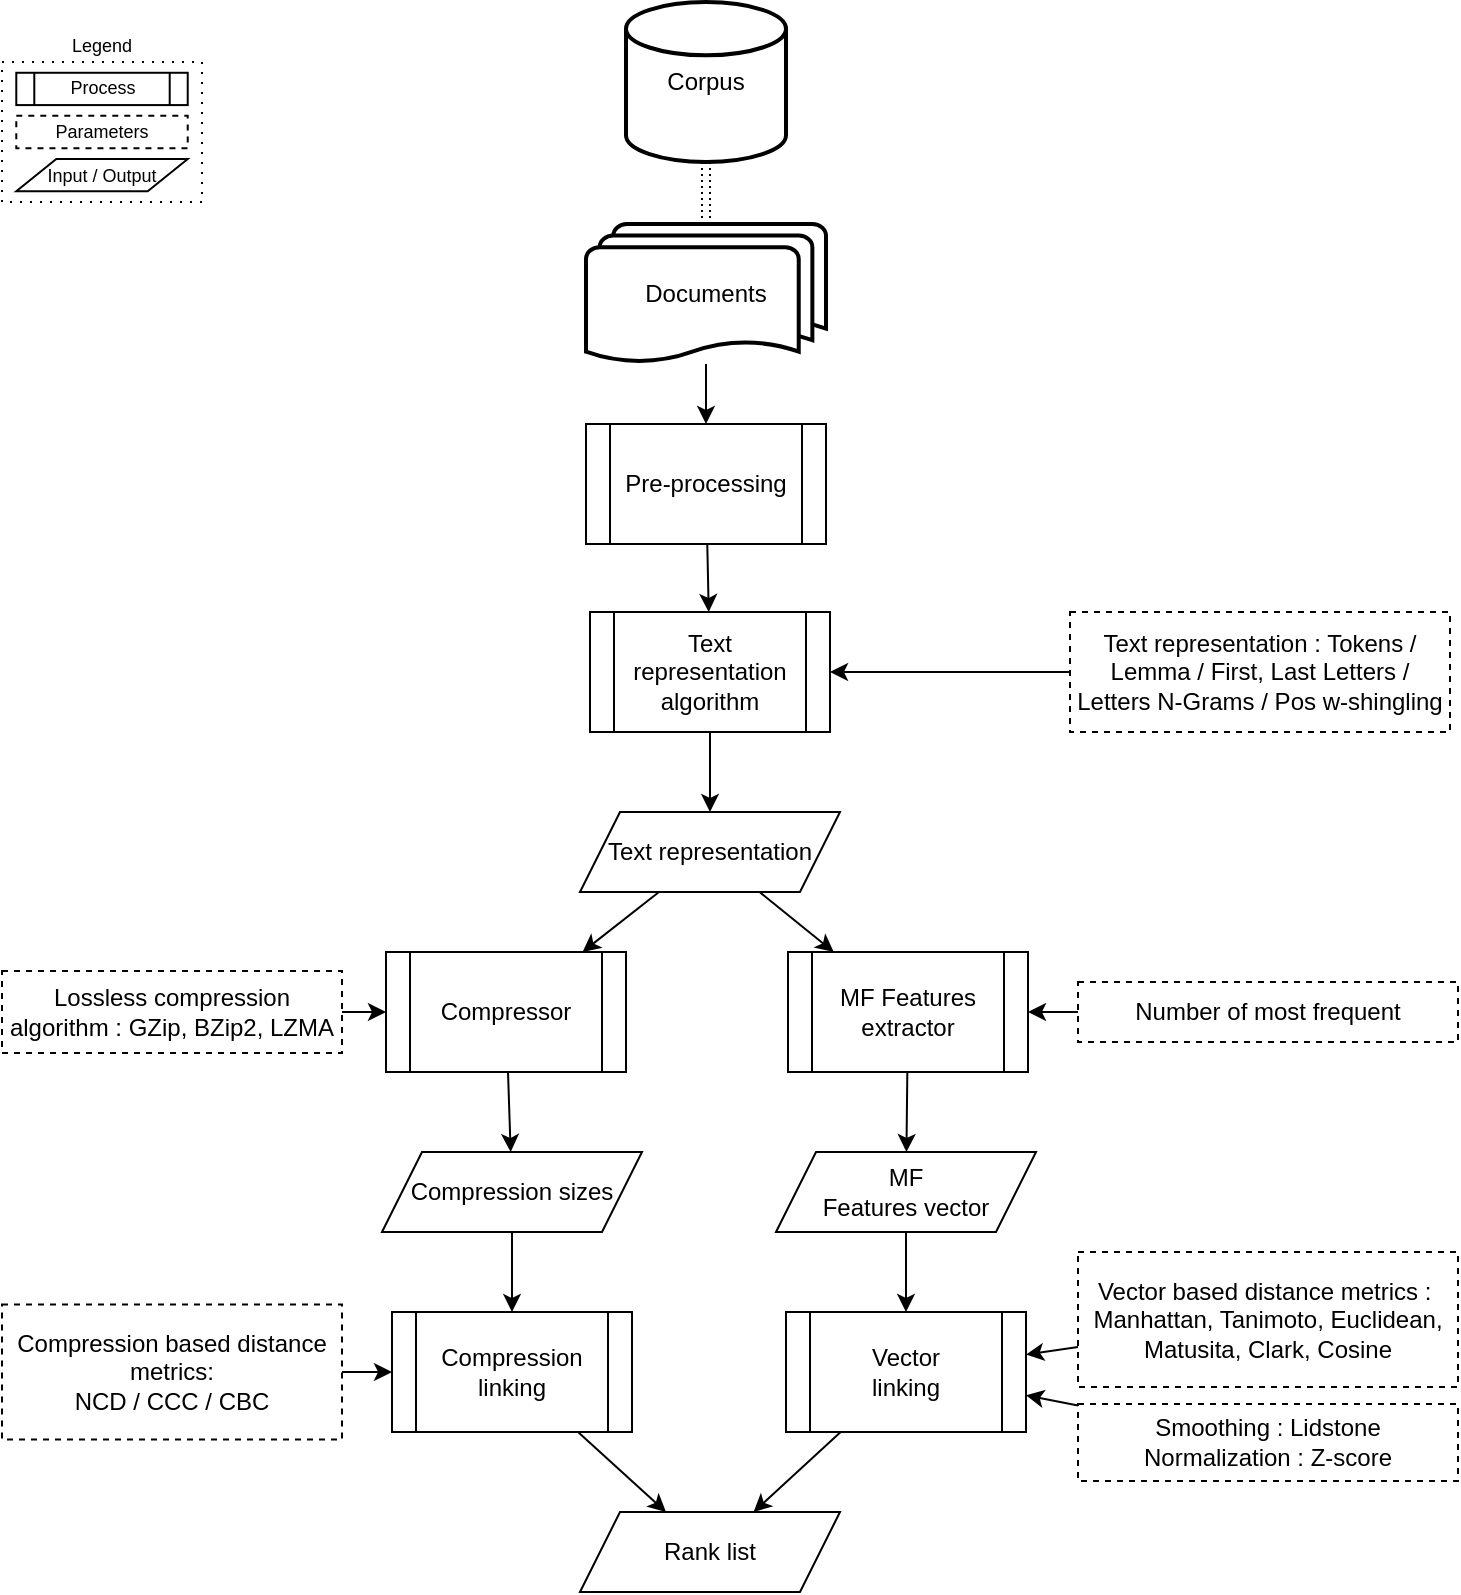 <mxfile version="13.9.9" type="device" pages="3"><diagram id="dd3_kmA8XmvSNH9N6IhY" name="rank_lists"><mxGraphModel dx="1422" dy="862" grid="1" gridSize="10" guides="1" tooltips="1" connect="1" arrows="1" fold="1" page="1" pageScale="1" pageWidth="1169" pageHeight="827" math="0" shadow="0"><root><mxCell id="2TC4hERNyWETyw8ESjrW-0"/><mxCell id="2TC4hERNyWETyw8ESjrW-1" parent="2TC4hERNyWETyw8ESjrW-0"/><mxCell id="2TC4hERNyWETyw8ESjrW-2" value="Documents" style="strokeWidth=2;html=1;shape=mxgraph.flowchart.multi-document;whiteSpace=wrap;" parent="2TC4hERNyWETyw8ESjrW-1" vertex="1"><mxGeometry x="342" y="121" width="120" height="70" as="geometry"/></mxCell><mxCell id="2TC4hERNyWETyw8ESjrW-3" value="Corpus" style="strokeWidth=2;html=1;shape=mxgraph.flowchart.database;whiteSpace=wrap;" parent="2TC4hERNyWETyw8ESjrW-1" vertex="1"><mxGeometry x="362" y="10" width="80" height="80" as="geometry"/></mxCell><mxCell id="2TC4hERNyWETyw8ESjrW-4" value="&lt;span&gt;Rank list&lt;/span&gt;" style="shape=parallelogram;perimeter=parallelogramPerimeter;whiteSpace=wrap;html=1;fixedSize=1;" parent="2TC4hERNyWETyw8ESjrW-1" vertex="1"><mxGeometry x="339" y="765" width="130" height="40" as="geometry"/></mxCell><mxCell id="2TC4hERNyWETyw8ESjrW-5" value="MF&lt;br&gt;Features vector" style="shape=parallelogram;perimeter=parallelogramPerimeter;whiteSpace=wrap;html=1;fixedSize=1;" parent="2TC4hERNyWETyw8ESjrW-1" vertex="1"><mxGeometry x="437" y="585" width="130" height="40" as="geometry"/></mxCell><mxCell id="2TC4hERNyWETyw8ESjrW-6" value="Vector&lt;br&gt;linking" style="shape=process;whiteSpace=wrap;html=1;backgroundOutline=1;" parent="2TC4hERNyWETyw8ESjrW-1" vertex="1"><mxGeometry x="442" y="665" width="120" height="60" as="geometry"/></mxCell><mxCell id="2TC4hERNyWETyw8ESjrW-7" value="" style="endArrow=classic;startArrow=classic;html=1;dashed=1;dashPattern=1 2;shape=link;" parent="2TC4hERNyWETyw8ESjrW-1" source="2TC4hERNyWETyw8ESjrW-3" target="2TC4hERNyWETyw8ESjrW-2" edge="1"><mxGeometry x="50" y="50" width="50" height="50" as="geometry"><mxPoint x="60" y="220" as="sourcePoint"/><mxPoint x="110" y="170" as="targetPoint"/></mxGeometry></mxCell><mxCell id="2TC4hERNyWETyw8ESjrW-8" value="" style="endArrow=classic;html=1;" parent="2TC4hERNyWETyw8ESjrW-1" source="2TC4hERNyWETyw8ESjrW-5" target="2TC4hERNyWETyw8ESjrW-6" edge="1"><mxGeometry x="48" y="295" width="50" height="50" as="geometry"><mxPoint x="168" y="745" as="sourcePoint"/><mxPoint x="218" y="695" as="targetPoint"/></mxGeometry></mxCell><mxCell id="2TC4hERNyWETyw8ESjrW-9" value="" style="endArrow=classic;html=1;" parent="2TC4hERNyWETyw8ESjrW-1" source="2TC4hERNyWETyw8ESjrW-6" target="2TC4hERNyWETyw8ESjrW-4" edge="1"><mxGeometry x="48" y="295" width="50" height="50" as="geometry"><mxPoint x="208" y="835" as="sourcePoint"/><mxPoint x="258" y="785" as="targetPoint"/></mxGeometry></mxCell><mxCell id="2TC4hERNyWETyw8ESjrW-10" value="Compression linking" style="shape=process;whiteSpace=wrap;html=1;backgroundOutline=1;" parent="2TC4hERNyWETyw8ESjrW-1" vertex="1"><mxGeometry x="245" y="665" width="120" height="60" as="geometry"/></mxCell><mxCell id="2TC4hERNyWETyw8ESjrW-11" value="" style="endArrow=classic;html=1;" parent="2TC4hERNyWETyw8ESjrW-1" source="2TC4hERNyWETyw8ESjrW-10" target="2TC4hERNyWETyw8ESjrW-4" edge="1"><mxGeometry x="48" y="295" width="50" height="50" as="geometry"><mxPoint x="208" y="845" as="sourcePoint"/><mxPoint x="258" y="795" as="targetPoint"/></mxGeometry></mxCell><mxCell id="2TC4hERNyWETyw8ESjrW-12" value="Vector based distance metrics :&amp;nbsp;&lt;br&gt;Manhattan, Tanimoto, Euclidean, Matusita, Clark, Cosine" style="text;html=1;fillColor=none;align=center;verticalAlign=middle;whiteSpace=wrap;rounded=0;dashed=1;strokeColor=#000000;" parent="2TC4hERNyWETyw8ESjrW-1" vertex="1"><mxGeometry x="588" y="635" width="190" height="67.5" as="geometry"/></mxCell><mxCell id="2TC4hERNyWETyw8ESjrW-13" value="" style="endArrow=classic;html=1;" parent="2TC4hERNyWETyw8ESjrW-1" source="2TC4hERNyWETyw8ESjrW-12" target="2TC4hERNyWETyw8ESjrW-6" edge="1"><mxGeometry x="48" y="295" width="50" height="50" as="geometry"><mxPoint x="608" y="724" as="sourcePoint"/><mxPoint x="588" y="745" as="targetPoint"/></mxGeometry></mxCell><mxCell id="2TC4hERNyWETyw8ESjrW-14" value="Compression based distance metrics:&lt;br&gt;NCD / CCC / CBC" style="text;html=1;fillColor=none;align=center;verticalAlign=middle;whiteSpace=wrap;rounded=0;dashed=1;strokeColor=#000000;" parent="2TC4hERNyWETyw8ESjrW-1" vertex="1"><mxGeometry x="50" y="661.25" width="170" height="67.5" as="geometry"/></mxCell><mxCell id="2TC4hERNyWETyw8ESjrW-15" value="" style="endArrow=classic;html=1;" parent="2TC4hERNyWETyw8ESjrW-1" source="2TC4hERNyWETyw8ESjrW-14" target="2TC4hERNyWETyw8ESjrW-10" edge="1"><mxGeometry x="48" y="295" width="50" height="50" as="geometry"><mxPoint x="228" y="745" as="sourcePoint"/><mxPoint x="278" y="695" as="targetPoint"/></mxGeometry></mxCell><mxCell id="2TC4hERNyWETyw8ESjrW-16" value="Compression sizes" style="shape=parallelogram;perimeter=parallelogramPerimeter;whiteSpace=wrap;html=1;fixedSize=1;" parent="2TC4hERNyWETyw8ESjrW-1" vertex="1"><mxGeometry x="240" y="585" width="130" height="40" as="geometry"/></mxCell><mxCell id="2TC4hERNyWETyw8ESjrW-17" value="Compressor" style="shape=process;whiteSpace=wrap;html=1;backgroundOutline=1;" parent="2TC4hERNyWETyw8ESjrW-1" vertex="1"><mxGeometry x="242" y="485" width="120" height="60" as="geometry"/></mxCell><mxCell id="2TC4hERNyWETyw8ESjrW-18" value="Lossless compression algorithm : GZip, BZip2, LZMA" style="text;html=1;fillColor=none;align=center;verticalAlign=middle;whiteSpace=wrap;rounded=0;dashed=1;strokeColor=#000000;" parent="2TC4hERNyWETyw8ESjrW-1" vertex="1"><mxGeometry x="50" y="494.5" width="170" height="41" as="geometry"/></mxCell><mxCell id="2TC4hERNyWETyw8ESjrW-19" value="" style="endArrow=classic;html=1;" parent="2TC4hERNyWETyw8ESjrW-1" source="2TC4hERNyWETyw8ESjrW-16" target="2TC4hERNyWETyw8ESjrW-10" edge="1"><mxGeometry x="48" y="295" width="50" height="50" as="geometry"><mxPoint x="98" y="685" as="sourcePoint"/><mxPoint x="148" y="635" as="targetPoint"/></mxGeometry></mxCell><mxCell id="2TC4hERNyWETyw8ESjrW-20" value="" style="endArrow=classic;html=1;" parent="2TC4hERNyWETyw8ESjrW-1" source="2TC4hERNyWETyw8ESjrW-17" target="2TC4hERNyWETyw8ESjrW-16" edge="1"><mxGeometry x="48" y="295" width="50" height="50" as="geometry"><mxPoint x="118" y="665" as="sourcePoint"/><mxPoint x="168" y="615" as="targetPoint"/></mxGeometry></mxCell><mxCell id="2TC4hERNyWETyw8ESjrW-21" value="" style="endArrow=classic;html=1;" parent="2TC4hERNyWETyw8ESjrW-1" source="2TC4hERNyWETyw8ESjrW-18" target="2TC4hERNyWETyw8ESjrW-17" edge="1"><mxGeometry x="48" y="295" width="50" height="50" as="geometry"><mxPoint x="139" y="635" as="sourcePoint"/><mxPoint x="189" y="585" as="targetPoint"/></mxGeometry></mxCell><mxCell id="2TC4hERNyWETyw8ESjrW-22" value="MF Features&lt;br&gt;extractor" style="shape=process;whiteSpace=wrap;html=1;backgroundOutline=1;" parent="2TC4hERNyWETyw8ESjrW-1" vertex="1"><mxGeometry x="443" y="485" width="120" height="60" as="geometry"/></mxCell><mxCell id="2TC4hERNyWETyw8ESjrW-23" value="Text representation : Tokens / Lemma / First, Last Letters / Letters N-Grams / Pos w-shingling" style="text;html=1;fillColor=none;align=center;verticalAlign=middle;whiteSpace=wrap;rounded=0;dashed=1;strokeColor=#000000;" parent="2TC4hERNyWETyw8ESjrW-1" vertex="1"><mxGeometry x="584" y="315" width="190" height="60" as="geometry"/></mxCell><mxCell id="2TC4hERNyWETyw8ESjrW-24" value="" style="endArrow=classic;html=1;" parent="2TC4hERNyWETyw8ESjrW-1" source="2TC4hERNyWETyw8ESjrW-23" target="2TC4hERNyWETyw8ESjrW-30" edge="1"><mxGeometry x="48" y="295" width="50" height="50" as="geometry"><mxPoint x="519" y="525" as="sourcePoint"/><mxPoint x="569" y="475" as="targetPoint"/></mxGeometry></mxCell><mxCell id="2TC4hERNyWETyw8ESjrW-25" value="" style="endArrow=classic;html=1;" parent="2TC4hERNyWETyw8ESjrW-1" source="2TC4hERNyWETyw8ESjrW-22" target="2TC4hERNyWETyw8ESjrW-5" edge="1"><mxGeometry x="48" y="295" width="50" height="50" as="geometry"><mxPoint x="378" y="655" as="sourcePoint"/><mxPoint x="428" y="605" as="targetPoint"/></mxGeometry></mxCell><mxCell id="2TC4hERNyWETyw8ESjrW-27" value="Smoothing : Lidstone&lt;br&gt;Normalization : Z-score" style="text;html=1;fillColor=none;align=center;verticalAlign=middle;whiteSpace=wrap;rounded=0;dashed=1;strokeColor=#000000;" parent="2TC4hERNyWETyw8ESjrW-1" vertex="1"><mxGeometry x="588" y="711" width="190" height="38.5" as="geometry"/></mxCell><mxCell id="2TC4hERNyWETyw8ESjrW-28" value="" style="endArrow=classic;html=1;" parent="2TC4hERNyWETyw8ESjrW-1" source="2TC4hERNyWETyw8ESjrW-27" target="2TC4hERNyWETyw8ESjrW-6" edge="1"><mxGeometry x="48" y="295" width="50" height="50" as="geometry"><mxPoint x="508" y="835" as="sourcePoint"/><mxPoint x="558" y="785" as="targetPoint"/></mxGeometry></mxCell><mxCell id="2TC4hERNyWETyw8ESjrW-29" value="Text representation" style="shape=parallelogram;perimeter=parallelogramPerimeter;whiteSpace=wrap;html=1;fixedSize=1;" parent="2TC4hERNyWETyw8ESjrW-1" vertex="1"><mxGeometry x="339" y="415" width="130" height="40" as="geometry"/></mxCell><mxCell id="2TC4hERNyWETyw8ESjrW-30" value="Text representation&lt;br&gt;algorithm" style="shape=process;whiteSpace=wrap;html=1;backgroundOutline=1;" parent="2TC4hERNyWETyw8ESjrW-1" vertex="1"><mxGeometry x="344" y="315" width="120" height="60" as="geometry"/></mxCell><mxCell id="2TC4hERNyWETyw8ESjrW-31" value="Number of most frequent" style="text;html=1;fillColor=none;align=center;verticalAlign=middle;whiteSpace=wrap;rounded=0;dashed=1;strokeColor=#000000;" parent="2TC4hERNyWETyw8ESjrW-1" vertex="1"><mxGeometry x="588" y="500" width="190" height="30" as="geometry"/></mxCell><mxCell id="2TC4hERNyWETyw8ESjrW-32" value="" style="endArrow=classic;html=1;" parent="2TC4hERNyWETyw8ESjrW-1" source="2TC4hERNyWETyw8ESjrW-31" target="2TC4hERNyWETyw8ESjrW-22" edge="1"><mxGeometry x="58" y="305" width="50" height="50" as="geometry"><mxPoint x="598" y="692.528" as="sourcePoint"/><mxPoint x="572.0" y="696.298" as="targetPoint"/></mxGeometry></mxCell><mxCell id="2TC4hERNyWETyw8ESjrW-33" value="" style="endArrow=classic;html=1;strokeColor=#000000;fontSize=12;" parent="2TC4hERNyWETyw8ESjrW-1" source="2TC4hERNyWETyw8ESjrW-29" target="2TC4hERNyWETyw8ESjrW-17" edge="1"><mxGeometry width="50" height="50" relative="1" as="geometry"><mxPoint x="209" y="455" as="sourcePoint"/><mxPoint x="259" y="405" as="targetPoint"/></mxGeometry></mxCell><mxCell id="2TC4hERNyWETyw8ESjrW-34" value="" style="endArrow=classic;html=1;strokeColor=#000000;fontSize=12;" parent="2TC4hERNyWETyw8ESjrW-1" source="2TC4hERNyWETyw8ESjrW-29" target="2TC4hERNyWETyw8ESjrW-22" edge="1"><mxGeometry width="50" height="50" relative="1" as="geometry"><mxPoint x="499" y="495" as="sourcePoint"/><mxPoint x="549" y="445" as="targetPoint"/></mxGeometry></mxCell><mxCell id="2TC4hERNyWETyw8ESjrW-35" value="" style="endArrow=classic;html=1;strokeColor=#000000;fontSize=12;" parent="2TC4hERNyWETyw8ESjrW-1" source="2TC4hERNyWETyw8ESjrW-30" target="2TC4hERNyWETyw8ESjrW-29" edge="1"><mxGeometry width="50" height="50" relative="1" as="geometry"><mxPoint x="209" y="445" as="sourcePoint"/><mxPoint x="259" y="395" as="targetPoint"/></mxGeometry></mxCell><mxCell id="2TC4hERNyWETyw8ESjrW-36" value="Pre-processing" style="shape=process;whiteSpace=wrap;html=1;backgroundOutline=1;" parent="2TC4hERNyWETyw8ESjrW-1" vertex="1"><mxGeometry x="342" y="221" width="120" height="60" as="geometry"/></mxCell><mxCell id="2TC4hERNyWETyw8ESjrW-37" value="" style="endArrow=classic;html=1;" parent="2TC4hERNyWETyw8ESjrW-1" source="2TC4hERNyWETyw8ESjrW-2" target="2TC4hERNyWETyw8ESjrW-36" edge="1"><mxGeometry width="50" height="50" relative="1" as="geometry"><mxPoint x="190" y="220" as="sourcePoint"/><mxPoint x="240" y="170" as="targetPoint"/></mxGeometry></mxCell><mxCell id="2TC4hERNyWETyw8ESjrW-38" value="" style="endArrow=classic;html=1;" parent="2TC4hERNyWETyw8ESjrW-1" source="2TC4hERNyWETyw8ESjrW-36" target="2TC4hERNyWETyw8ESjrW-30" edge="1"><mxGeometry width="50" height="50" relative="1" as="geometry"><mxPoint x="170" y="380" as="sourcePoint"/><mxPoint x="220" y="330" as="targetPoint"/></mxGeometry></mxCell><mxCell id="6VGdV9IjGtk5kGAPGkUk-0" value="" style="group;fontSize=9;" parent="2TC4hERNyWETyw8ESjrW-1" vertex="1" connectable="0"><mxGeometry x="50" y="40" width="100" height="70" as="geometry"/></mxCell><mxCell id="6VGdV9IjGtk5kGAPGkUk-1" value="Legend" style="rounded=0;whiteSpace=wrap;html=1;dashed=1;fontSize=9;align=center;fillColor=none;dashPattern=1 4;verticalAlign=bottom;labelPosition=center;verticalLabelPosition=top;" parent="6VGdV9IjGtk5kGAPGkUk-0" vertex="1"><mxGeometry width="100" height="70" as="geometry"/></mxCell><mxCell id="6VGdV9IjGtk5kGAPGkUk-2" value="Parameters" style="text;html=1;fillColor=none;align=center;verticalAlign=middle;whiteSpace=wrap;rounded=0;dashed=1;strokeColor=#000000;fontSize=9;spacingLeft=0;" parent="6VGdV9IjGtk5kGAPGkUk-0" vertex="1"><mxGeometry x="7.143" y="26.923" width="85.714" height="16.154" as="geometry"/></mxCell><mxCell id="6VGdV9IjGtk5kGAPGkUk-3" value="Process" style="shape=process;whiteSpace=wrap;html=1;backgroundOutline=1;fontSize=9;" parent="6VGdV9IjGtk5kGAPGkUk-0" vertex="1"><mxGeometry x="7.143" y="5.385" width="85.714" height="16.154" as="geometry"/></mxCell><mxCell id="6VGdV9IjGtk5kGAPGkUk-4" value="&lt;span style=&quot;font-size: 9px;&quot;&gt;Input / Output&lt;/span&gt;" style="shape=parallelogram;perimeter=parallelogramPerimeter;whiteSpace=wrap;html=1;fixedSize=1;fontSize=9;" parent="6VGdV9IjGtk5kGAPGkUk-0" vertex="1"><mxGeometry x="7.143" y="48.462" width="85.714" height="16.154" as="geometry"/></mxCell></root></mxGraphModel></diagram><diagram id="C5RBs43oDa-KdzZeNtuy" name="clustering"><mxGraphModel dx="1422" dy="862" grid="1" gridSize="10" guides="1" tooltips="1" connect="1" arrows="1" fold="1" page="1" pageScale="1" pageWidth="827" pageHeight="1169" math="0" shadow="0"><root><mxCell id="WIyWlLk6GJQsqaUBKTNV-0"/><mxCell id="WIyWlLk6GJQsqaUBKTNV-1" parent="WIyWlLk6GJQsqaUBKTNV-0"/><mxCell id="5JxEQk_u4nURlZdw6SPH-13" value="Silhouette-based clustering" style="shape=process;whiteSpace=wrap;html=1;backgroundOutline=1;" parent="WIyWlLk6GJQsqaUBKTNV-1" vertex="1"><mxGeometry x="519" y="960" width="120" height="60" as="geometry"/></mxCell><mxCell id="5JxEQk_u4nURlZdw6SPH-19" value="&lt;span&gt;Clusters&lt;/span&gt;" style="shape=parallelogram;perimeter=parallelogramPerimeter;whiteSpace=wrap;html=1;fixedSize=1;" parent="WIyWlLk6GJQsqaUBKTNV-1" vertex="1"><mxGeometry x="529" y="1060" width="100" height="40" as="geometry"/></mxCell><mxCell id="5JxEQk_u4nURlZdw6SPH-29" value="&lt;span&gt;Rank list&lt;/span&gt;" style="shape=parallelogram;perimeter=parallelogramPerimeter;whiteSpace=wrap;html=1;fixedSize=1;" parent="WIyWlLk6GJQsqaUBKTNV-1" vertex="1"><mxGeometry x="514" y="880" width="130" height="40" as="geometry"/></mxCell><mxCell id="5JxEQk_u4nURlZdw6SPH-33" value="" style="endArrow=classic;html=1;" parent="WIyWlLk6GJQsqaUBKTNV-1" source="5JxEQk_u4nURlZdw6SPH-29" target="5JxEQk_u4nURlZdw6SPH-13" edge="1"><mxGeometry x="228" y="255" width="50" height="50" as="geometry"><mxPoint x="278" y="779" as="sourcePoint"/><mxPoint x="328" y="729" as="targetPoint"/></mxGeometry></mxCell><mxCell id="5JxEQk_u4nURlZdw6SPH-34" value="" style="endArrow=classic;html=1;" parent="WIyWlLk6GJQsqaUBKTNV-1" source="5JxEQk_u4nURlZdw6SPH-13" target="5JxEQk_u4nURlZdw6SPH-19" edge="1"><mxGeometry x="228" y="255" width="50" height="50" as="geometry"><mxPoint x="338" y="1119" as="sourcePoint"/><mxPoint x="388" y="1069" as="targetPoint"/></mxGeometry></mxCell><mxCell id="5JxEQk_u4nURlZdw6SPH-60" value="Regression-based clustering" style="shape=process;whiteSpace=wrap;html=1;backgroundOutline=1;" parent="WIyWlLk6GJQsqaUBKTNV-1" vertex="1"><mxGeometry x="380" y="960" width="120" height="60" as="geometry"/></mxCell><mxCell id="5JxEQk_u4nURlZdw6SPH-62" value="" style="endArrow=classic;html=1;" parent="WIyWlLk6GJQsqaUBKTNV-1" source="5JxEQk_u4nURlZdw6SPH-60" target="5JxEQk_u4nURlZdw6SPH-19" edge="1"><mxGeometry x="228" y="255" width="50" height="50" as="geometry"><mxPoint x="348" y="1145" as="sourcePoint"/><mxPoint x="398" y="1095" as="targetPoint"/></mxGeometry></mxCell><mxCell id="5JxEQk_u4nURlZdw6SPH-63" value="" style="endArrow=classic;html=1;" parent="WIyWlLk6GJQsqaUBKTNV-1" source="5JxEQk_u4nURlZdw6SPH-29" target="5JxEQk_u4nURlZdw6SPH-60" edge="1"><mxGeometry x="228" y="255" width="50" height="50" as="geometry"><mxPoint x="378" y="955" as="sourcePoint"/><mxPoint x="428" y="905" as="targetPoint"/></mxGeometry></mxCell><mxCell id="5JxEQk_u4nURlZdw6SPH-64" value="" style="endArrow=classic;html=1;" parent="WIyWlLk6GJQsqaUBKTNV-1" source="5JxEQk_u4nURlZdw6SPH-65" target="5JxEQk_u4nURlZdw6SPH-60" edge="1"><mxGeometry x="207" y="255" width="50" height="50" as="geometry"><mxPoint x="404" y="945" as="sourcePoint"/><mxPoint x="327" y="945" as="targetPoint"/></mxGeometry></mxCell><mxCell id="5JxEQk_u4nURlZdw6SPH-65" value="&lt;span&gt;Trained model&lt;br&gt;using training rank list&lt;br&gt;(same Text representation)&lt;br&gt;&lt;/span&gt;" style="shape=parallelogram;perimeter=parallelogramPerimeter;whiteSpace=wrap;html=1;fixedSize=1;dashed=1;" parent="WIyWlLk6GJQsqaUBKTNV-1" vertex="1"><mxGeometry x="160" y="967.5" width="200" height="45" as="geometry"/></mxCell><mxCell id="5JxEQk_u4nURlZdw6SPH-76" value="" style="group;fontSize=9;" parent="WIyWlLk6GJQsqaUBKTNV-1" vertex="1" connectable="0"><mxGeometry x="180" y="1050" width="100" height="70" as="geometry"/></mxCell><mxCell id="5JxEQk_u4nURlZdw6SPH-75" value="Legend" style="rounded=0;whiteSpace=wrap;html=1;dashed=1;fontSize=9;align=center;fillColor=none;dashPattern=1 4;verticalAlign=bottom;labelPosition=center;verticalLabelPosition=top;" parent="5JxEQk_u4nURlZdw6SPH-76" vertex="1"><mxGeometry width="100" height="70" as="geometry"/></mxCell><mxCell id="5JxEQk_u4nURlZdw6SPH-72" value="Parameters" style="text;html=1;fillColor=none;align=center;verticalAlign=middle;whiteSpace=wrap;rounded=0;dashed=1;strokeColor=#000000;fontSize=9;spacingLeft=0;" parent="5JxEQk_u4nURlZdw6SPH-76" vertex="1"><mxGeometry x="7.143" y="26.923" width="85.714" height="16.154" as="geometry"/></mxCell><mxCell id="5JxEQk_u4nURlZdw6SPH-73" value="Process" style="shape=process;whiteSpace=wrap;html=1;backgroundOutline=1;fontSize=9;" parent="5JxEQk_u4nURlZdw6SPH-76" vertex="1"><mxGeometry x="7.143" y="5.385" width="85.714" height="16.154" as="geometry"/></mxCell><mxCell id="5JxEQk_u4nURlZdw6SPH-74" value="&lt;span style=&quot;font-size: 9px;&quot;&gt;Input / Output&lt;/span&gt;" style="shape=parallelogram;perimeter=parallelogramPerimeter;whiteSpace=wrap;html=1;fixedSize=1;fontSize=9;" parent="5JxEQk_u4nURlZdw6SPH-76" vertex="1"><mxGeometry x="7.143" y="48.462" width="85.714" height="16.154" as="geometry"/></mxCell><mxCell id="ANr4CLT1Wbhk0UAFPR_6-0" value="Distribution-based clustering" style="shape=process;whiteSpace=wrap;html=1;backgroundOutline=1;" parent="WIyWlLk6GJQsqaUBKTNV-1" vertex="1"><mxGeometry x="660" y="960" width="120" height="60" as="geometry"/></mxCell><mxCell id="ANr4CLT1Wbhk0UAFPR_6-1" value="" style="endArrow=classic;html=1;" parent="WIyWlLk6GJQsqaUBKTNV-1" source="5JxEQk_u4nURlZdw6SPH-29" target="ANr4CLT1Wbhk0UAFPR_6-0" edge="1"><mxGeometry x="238" y="265" width="50" height="50" as="geometry"><mxPoint x="626.444" y="955" as="sourcePoint"/><mxPoint x="691.333" y="995" as="targetPoint"/></mxGeometry></mxCell><mxCell id="ANr4CLT1Wbhk0UAFPR_6-2" value="" style="endArrow=classic;html=1;" parent="WIyWlLk6GJQsqaUBKTNV-1" source="ANr4CLT1Wbhk0UAFPR_6-0" target="5JxEQk_u4nURlZdw6SPH-19" edge="1"><mxGeometry x="248" y="275" width="50" height="50" as="geometry"><mxPoint x="594" y="955" as="sourcePoint"/><mxPoint x="594" y="995" as="targetPoint"/></mxGeometry></mxCell><mxCell id="ANr4CLT1Wbhk0UAFPR_6-5" value="&lt;span&gt;Distance threshold value&lt;br&gt;Obtained by on a same&lt;br&gt;text representation rank list&lt;br&gt;&lt;/span&gt;" style="shape=parallelogram;perimeter=parallelogramPerimeter;whiteSpace=wrap;html=1;fixedSize=1;dashed=1;" parent="WIyWlLk6GJQsqaUBKTNV-1" vertex="1"><mxGeometry x="800" y="967.5" width="200" height="45" as="geometry"/></mxCell><mxCell id="ANr4CLT1Wbhk0UAFPR_6-6" value="" style="endArrow=classic;html=1;" parent="WIyWlLk6GJQsqaUBKTNV-1" source="ANr4CLT1Wbhk0UAFPR_6-5" target="ANr4CLT1Wbhk0UAFPR_6-0" edge="1"><mxGeometry width="50" height="50" relative="1" as="geometry"><mxPoint x="760" y="1110" as="sourcePoint"/><mxPoint x="810" y="1060" as="targetPoint"/></mxGeometry></mxCell></root></mxGraphModel></diagram><diagram id="sDRvZ7kL1DK-_KwFjAOV" name="fusion"><mxGraphModel dx="1422" dy="862" grid="1" gridSize="10" guides="1" tooltips="1" connect="1" arrows="1" fold="1" page="1" pageScale="1" pageWidth="1169" pageHeight="827" math="0" shadow="0"><root><mxCell id="bT7hgXiDzOIC8_zA5uID-0"/><mxCell id="bT7hgXiDzOIC8_zA5uID-1" parent="bT7hgXiDzOIC8_zA5uID-0"/><mxCell id="W0EgfxmEa70cBHiQtZ4A-0" value="Rank list L&lt;sub&gt;0&lt;/sub&gt;" style="shape=parallelogram;perimeter=parallelogramPerimeter;whiteSpace=wrap;html=1;fixedSize=1;" parent="bT7hgXiDzOIC8_zA5uID-1" vertex="1"><mxGeometry x="80" y="200" width="130" height="40" as="geometry"/></mxCell><mxCell id="W0EgfxmEa70cBHiQtZ4A-1" value="Rank list L&lt;sub&gt;1&lt;/sub&gt;" style="shape=parallelogram;perimeter=parallelogramPerimeter;whiteSpace=wrap;html=1;fixedSize=1;" parent="bT7hgXiDzOIC8_zA5uID-1" vertex="1"><mxGeometry x="240" y="200" width="130" height="40" as="geometry"/></mxCell><mxCell id="W0EgfxmEa70cBHiQtZ4A-2" value="Rank list L&lt;sub&gt;...&lt;/sub&gt;" style="shape=parallelogram;perimeter=parallelogramPerimeter;whiteSpace=wrap;html=1;fixedSize=1;" parent="bT7hgXiDzOIC8_zA5uID-1" vertex="1"><mxGeometry x="395" y="200" width="130" height="40" as="geometry"/></mxCell><mxCell id="W0EgfxmEa70cBHiQtZ4A-4" value="Rank list L&lt;sub&gt;N&lt;/sub&gt;" style="shape=parallelogram;perimeter=parallelogramPerimeter;whiteSpace=wrap;html=1;fixedSize=1;" parent="bT7hgXiDzOIC8_zA5uID-1" vertex="1"><mxGeometry x="560" y="200" width="130" height="40" as="geometry"/></mxCell><mxCell id="xqFH0MT8hO8rOop0SpQ7-4" value="&lt;span&gt;Training rank lists, with labels.&lt;/span&gt;&lt;span&gt;&lt;br&gt;The same number of rank lists&lt;br&gt;with the same production method&lt;br&gt;&lt;/span&gt;" style="shape=parallelogram;perimeter=parallelogramPerimeter;whiteSpace=wrap;html=1;fixedSize=1;dashed=1;" parent="bT7hgXiDzOIC8_zA5uID-1" vertex="1"><mxGeometry x="560" y="315" width="239.5" height="50" as="geometry"/></mxCell><mxCell id="xqFH0MT8hO8rOop0SpQ7-5" value="" style="endArrow=classic;html=1;" parent="bT7hgXiDzOIC8_zA5uID-1" source="xqFH0MT8hO8rOop0SpQ7-4" target="8NemfH1yz7xaxPm78Mq2-1" edge="1"><mxGeometry x="12.75" y="-230" width="50" height="50" as="geometry"><mxPoint x="174.75" y="530" as="sourcePoint"/><mxPoint x="209.75" y="530" as="targetPoint"/></mxGeometry></mxCell><mxCell id="xqFH0MT8hO8rOop0SpQ7-6" value="Rank list" style="shape=parallelogram;perimeter=parallelogramPerimeter;whiteSpace=wrap;html=1;fixedSize=1;" parent="bT7hgXiDzOIC8_zA5uID-1" vertex="1"><mxGeometry x="320" y="440" width="120" height="40" as="geometry"/></mxCell><mxCell id="JvcqgHCtJMgkrTq6TD10-0" value="" style="endArrow=classic;html=1;" parent="bT7hgXiDzOIC8_zA5uID-1" source="8NemfH1yz7xaxPm78Mq2-0" target="xqFH0MT8hO8rOop0SpQ7-6" edge="1"><mxGeometry width="50" height="50" relative="1" as="geometry"><mxPoint x="370" y="430" as="sourcePoint"/><mxPoint x="210" y="410" as="targetPoint"/></mxGeometry></mxCell><mxCell id="8NemfH1yz7xaxPm78Mq2-0" value="Z-Score fusion" style="shape=process;whiteSpace=wrap;html=1;backgroundOutline=1;" parent="bT7hgXiDzOIC8_zA5uID-1" vertex="1"><mxGeometry x="245" y="320" width="120" height="40" as="geometry"/></mxCell><mxCell id="8NemfH1yz7xaxPm78Mq2-1" value="Regression fusion" style="shape=process;whiteSpace=wrap;html=1;backgroundOutline=1;" parent="bT7hgXiDzOIC8_zA5uID-1" vertex="1"><mxGeometry x="400" y="320" width="120" height="40" as="geometry"/></mxCell><mxCell id="8NemfH1yz7xaxPm78Mq2-2" value="" style="endArrow=classic;html=1;" parent="bT7hgXiDzOIC8_zA5uID-1" source="W0EgfxmEa70cBHiQtZ4A-0" target="8NemfH1yz7xaxPm78Mq2-0" edge="1"><mxGeometry width="50" height="50" relative="1" as="geometry"><mxPoint x="360" y="310" as="sourcePoint"/><mxPoint x="210" y="430" as="targetPoint"/><Array as="points"><mxPoint x="145" y="280"/><mxPoint x="304" y="280"/></Array></mxGeometry></mxCell><mxCell id="ZZrKYO3ri-EHU_54uEsv-0" value="" style="endArrow=classic;html=1;" parent="bT7hgXiDzOIC8_zA5uID-1" source="W0EgfxmEa70cBHiQtZ4A-1" target="8NemfH1yz7xaxPm78Mq2-0" edge="1"><mxGeometry width="50" height="50" relative="1" as="geometry"><mxPoint x="140" y="420" as="sourcePoint"/><mxPoint x="190" y="370" as="targetPoint"/></mxGeometry></mxCell><mxCell id="ZZrKYO3ri-EHU_54uEsv-1" value="" style="endArrow=classic;html=1;" parent="bT7hgXiDzOIC8_zA5uID-1" source="W0EgfxmEa70cBHiQtZ4A-2" target="8NemfH1yz7xaxPm78Mq2-0" edge="1"><mxGeometry width="50" height="50" relative="1" as="geometry"><mxPoint x="170" y="420" as="sourcePoint"/><mxPoint x="220" y="370" as="targetPoint"/><Array as="points"><mxPoint x="460" y="280"/><mxPoint x="305" y="280"/></Array></mxGeometry></mxCell><mxCell id="ZZrKYO3ri-EHU_54uEsv-2" value="" style="endArrow=classic;html=1;" parent="bT7hgXiDzOIC8_zA5uID-1" source="W0EgfxmEa70cBHiQtZ4A-4" target="8NemfH1yz7xaxPm78Mq2-0" edge="1"><mxGeometry width="50" height="50" relative="1" as="geometry"><mxPoint x="130" y="440" as="sourcePoint"/><mxPoint x="180" y="390" as="targetPoint"/><Array as="points"><mxPoint x="625" y="280"/><mxPoint x="305" y="280"/></Array></mxGeometry></mxCell><mxCell id="ZZrKYO3ri-EHU_54uEsv-3" value="" style="endArrow=classic;html=1;" parent="bT7hgXiDzOIC8_zA5uID-1" source="W0EgfxmEa70cBHiQtZ4A-4" target="8NemfH1yz7xaxPm78Mq2-1" edge="1"><mxGeometry width="50" height="50" relative="1" as="geometry"><mxPoint x="560" y="470" as="sourcePoint"/><mxPoint x="610" y="420" as="targetPoint"/><Array as="points"><mxPoint x="625" y="280"/><mxPoint x="460" y="280"/></Array></mxGeometry></mxCell><mxCell id="ZZrKYO3ri-EHU_54uEsv-4" value="" style="endArrow=classic;html=1;" parent="bT7hgXiDzOIC8_zA5uID-1" source="W0EgfxmEa70cBHiQtZ4A-2" target="8NemfH1yz7xaxPm78Mq2-1" edge="1"><mxGeometry width="50" height="50" relative="1" as="geometry"><mxPoint x="150" y="450" as="sourcePoint"/><mxPoint x="200" y="400" as="targetPoint"/></mxGeometry></mxCell><mxCell id="ZZrKYO3ri-EHU_54uEsv-5" value="" style="endArrow=classic;html=1;" parent="bT7hgXiDzOIC8_zA5uID-1" source="W0EgfxmEa70cBHiQtZ4A-1" target="8NemfH1yz7xaxPm78Mq2-1" edge="1"><mxGeometry width="50" height="50" relative="1" as="geometry"><mxPoint x="560" y="470" as="sourcePoint"/><mxPoint x="610" y="420" as="targetPoint"/><Array as="points"><mxPoint x="305" y="280"/><mxPoint x="460" y="280"/></Array></mxGeometry></mxCell><mxCell id="ZZrKYO3ri-EHU_54uEsv-6" value="" style="endArrow=classic;html=1;" parent="bT7hgXiDzOIC8_zA5uID-1" source="W0EgfxmEa70cBHiQtZ4A-0" target="8NemfH1yz7xaxPm78Mq2-1" edge="1"><mxGeometry width="50" height="50" relative="1" as="geometry"><mxPoint x="160" y="490" as="sourcePoint"/><mxPoint x="210" y="440" as="targetPoint"/><Array as="points"><mxPoint x="145" y="280"/><mxPoint x="460" y="280"/></Array></mxGeometry></mxCell><mxCell id="ZZrKYO3ri-EHU_54uEsv-7" value="" style="endArrow=classic;html=1;" parent="bT7hgXiDzOIC8_zA5uID-1" source="8NemfH1yz7xaxPm78Mq2-1" target="xqFH0MT8hO8rOop0SpQ7-6" edge="1"><mxGeometry width="50" height="50" relative="1" as="geometry"><mxPoint x="240" y="470" as="sourcePoint"/><mxPoint x="290" y="420" as="targetPoint"/></mxGeometry></mxCell><mxCell id="lm_IlT1DvdBYJrnclJc2-0" value="" style="group;fontSize=9;" parent="bT7hgXiDzOIC8_zA5uID-1" vertex="1" connectable="0"><mxGeometry x="90" y="400" width="100" height="70" as="geometry"/></mxCell><mxCell id="lm_IlT1DvdBYJrnclJc2-1" value="Legend" style="rounded=0;whiteSpace=wrap;html=1;dashed=1;fontSize=9;align=center;fillColor=none;dashPattern=1 4;verticalAlign=bottom;labelPosition=center;verticalLabelPosition=top;" parent="lm_IlT1DvdBYJrnclJc2-0" vertex="1"><mxGeometry width="100" height="70" as="geometry"/></mxCell><mxCell id="lm_IlT1DvdBYJrnclJc2-2" value="Parameters" style="text;html=1;fillColor=none;align=center;verticalAlign=middle;whiteSpace=wrap;rounded=0;dashed=1;strokeColor=#000000;fontSize=9;spacingLeft=0;" parent="lm_IlT1DvdBYJrnclJc2-0" vertex="1"><mxGeometry x="7.143" y="26.923" width="85.714" height="16.154" as="geometry"/></mxCell><mxCell id="lm_IlT1DvdBYJrnclJc2-3" value="Process" style="shape=process;whiteSpace=wrap;html=1;backgroundOutline=1;fontSize=9;" parent="lm_IlT1DvdBYJrnclJc2-0" vertex="1"><mxGeometry x="7.143" y="5.385" width="85.714" height="16.154" as="geometry"/></mxCell><mxCell id="lm_IlT1DvdBYJrnclJc2-4" value="&lt;span style=&quot;font-size: 9px;&quot;&gt;Input / Output&lt;/span&gt;" style="shape=parallelogram;perimeter=parallelogramPerimeter;whiteSpace=wrap;html=1;fixedSize=1;fontSize=9;" parent="lm_IlT1DvdBYJrnclJc2-0" vertex="1"><mxGeometry x="7.143" y="48.462" width="85.714" height="16.154" as="geometry"/></mxCell></root></mxGraphModel></diagram></mxfile>
